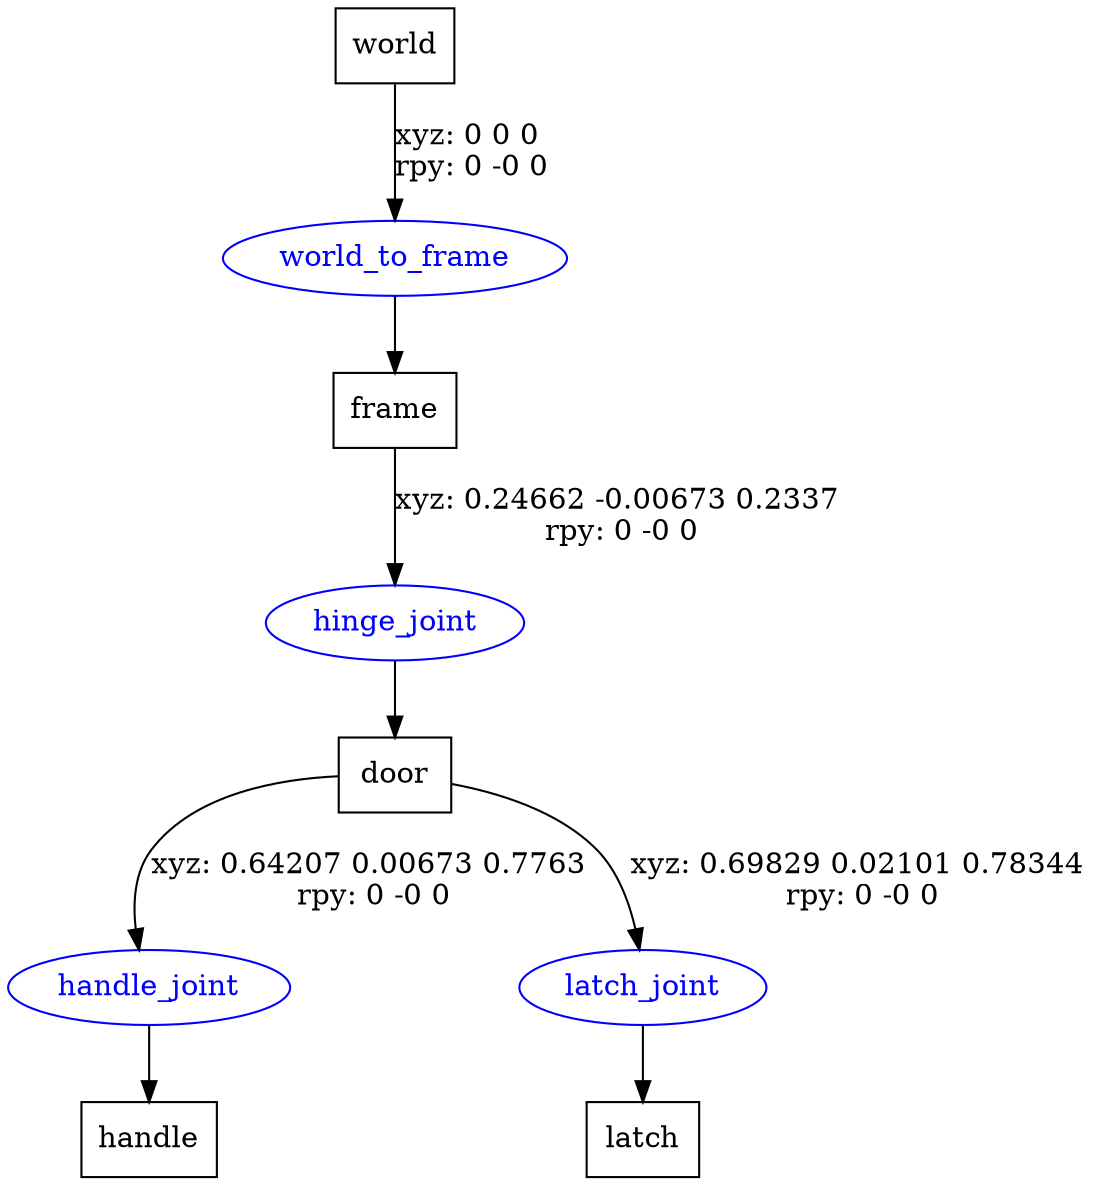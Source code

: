 digraph G {
node [shape=box];
"world" [label="world"];
"frame" [label="frame"];
"door" [label="door"];
"handle" [label="handle"];
"latch" [label="latch"];
node [shape=ellipse, color=blue, fontcolor=blue];
"world" -> "world_to_frame" [label="xyz: 0 0 0 \nrpy: 0 -0 0"]
"world_to_frame" -> "frame"
"frame" -> "hinge_joint" [label="xyz: 0.24662 -0.00673 0.2337 \nrpy: 0 -0 0"]
"hinge_joint" -> "door"
"door" -> "handle_joint" [label="xyz: 0.64207 0.00673 0.7763 \nrpy: 0 -0 0"]
"handle_joint" -> "handle"
"door" -> "latch_joint" [label="xyz: 0.69829 0.02101 0.78344 \nrpy: 0 -0 0"]
"latch_joint" -> "latch"
}
